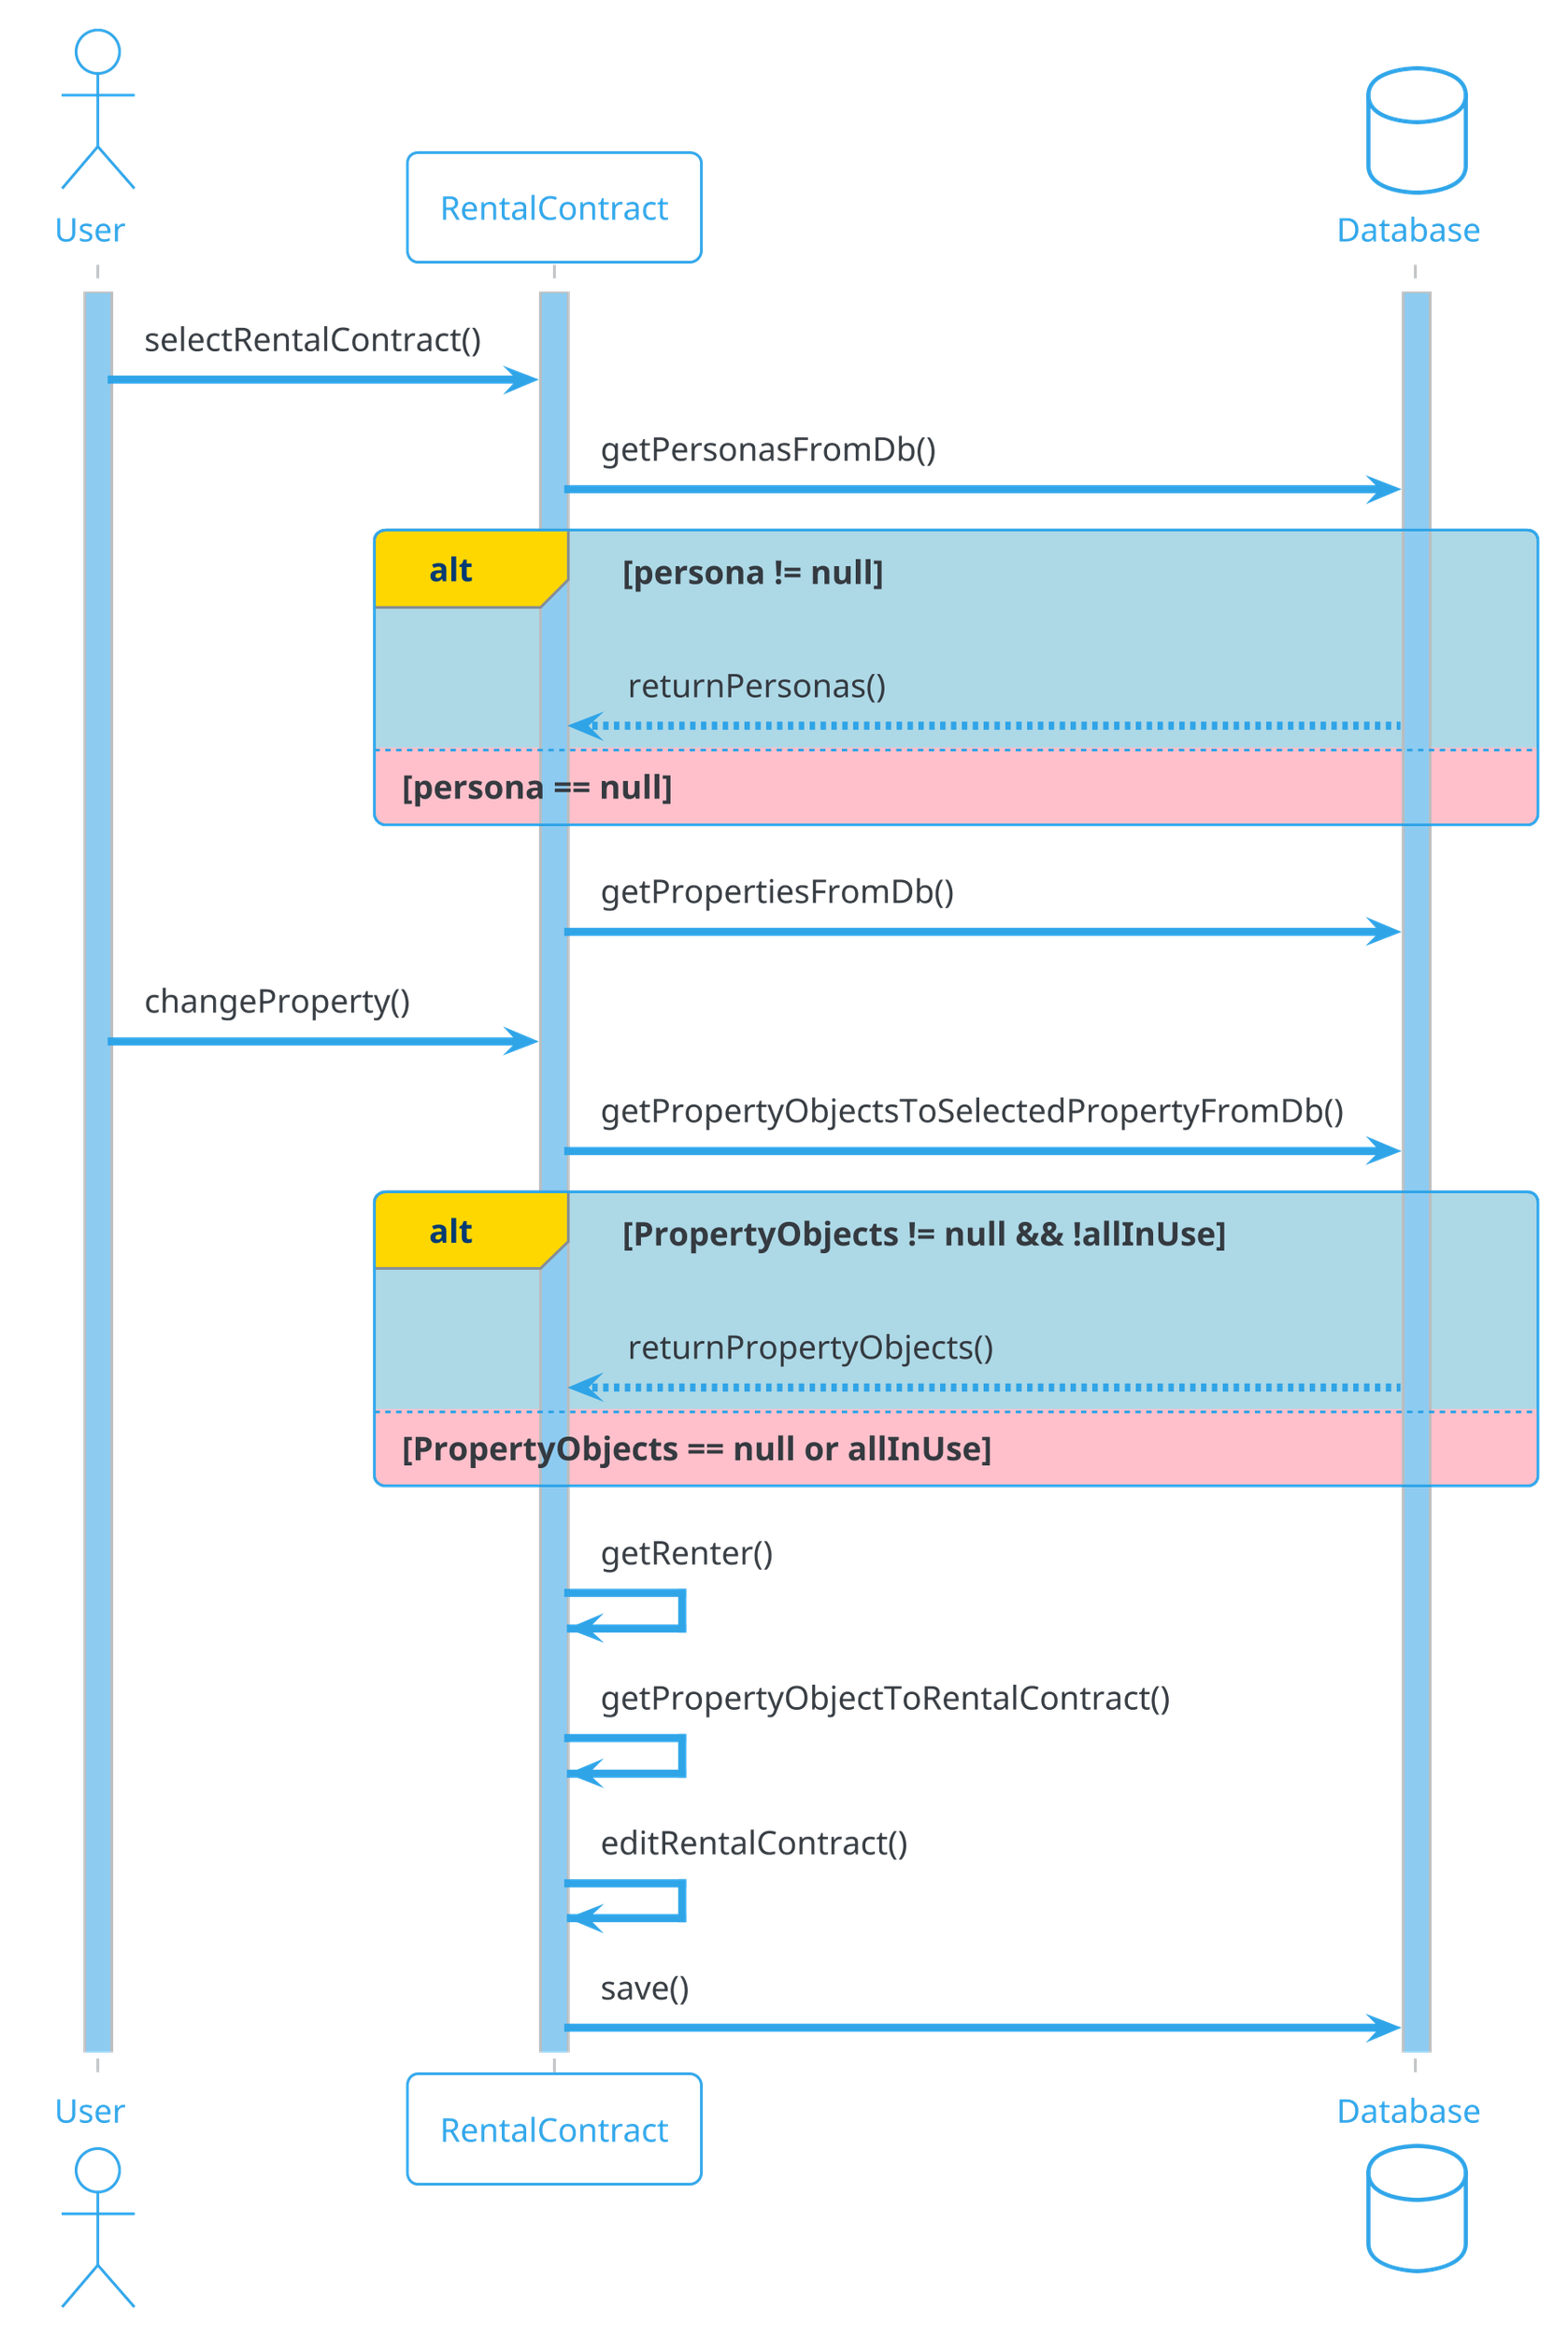 @startuml mietvertragEditieren
!theme cerulean-outline
skinparam sequence {
LifeLineBackgroundColor #8ECBF1
ParticipantPadding 2
}
skinparam dpi 300

actor User as user
activate user
participant RentalContract as rc
database Database as db
activate db
activate rc

user -> rc : selectRentalContract()
rc -> db : getPersonasFromDb()
alt#Gold #LightBlue persona != null
  db--> rc : returnPersonas()
else #Pink persona == null
end

rc -> db : getPropertiesFromDb()
user -> rc : changeProperty()
rc -> db: getPropertyObjectsToSelectedPropertyFromDb()
alt#Gold #LightBlue PropertyObjects != null && !allInUse
  db --> rc: returnPropertyObjects()
else #Pink PropertyObjects == null or allInUse
end

rc -> rc : getRenter()
rc -> rc : getPropertyObjectToRentalContract()

rc -> rc : editRentalContract()
rc -> db : save()
@enduml